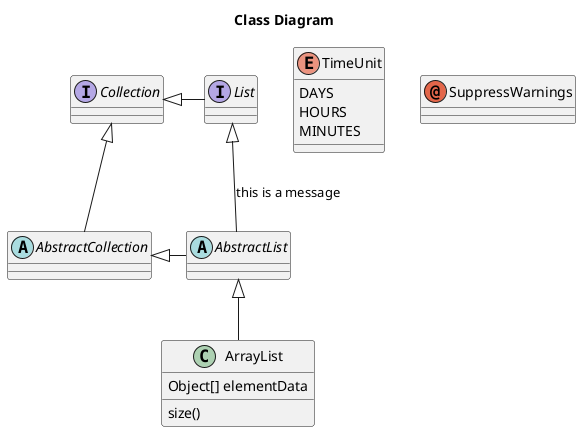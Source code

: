@startuml

!if %variable_exists("$THEME")
title Class Diagram - $THEME theme
!else
title Class Diagram
!endif

'skinparam BackgroundColor transparent

abstract class AbstractList
abstract AbstractCollection
interface List
interface Collection

List <|-- AbstractList: this is a message
Collection <|-- AbstractCollection

Collection <|- List
AbstractCollection <|- AbstractList
AbstractList <|-- ArrayList

class ArrayList {
  Object[] elementData
  size()
}

enum TimeUnit {
  DAYS
  HOURS
  MINUTES
}

annotation SuppressWarnings

@enduml